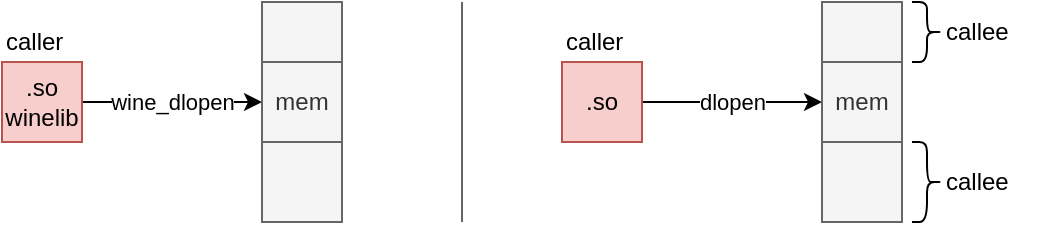 <mxfile version="10.8.0" type="device"><diagram id="uwjuxvyf4keDPu6lQFNv" name="Page-1"><mxGraphModel dx="793" dy="505" grid="1" gridSize="10" guides="1" tooltips="1" connect="1" arrows="1" fold="1" page="1" pageScale="1" pageWidth="827" pageHeight="1169" math="0" shadow="0"><root><mxCell id="0"/><mxCell id="1" parent="0"/><mxCell id="xvizX9TFchjdXOfDjYBR-3" value="wine_dlopen" style="edgeStyle=orthogonalEdgeStyle;rounded=0;orthogonalLoop=1;jettySize=auto;html=1;entryX=0;entryY=0.5;entryDx=0;entryDy=0;" edge="1" parent="1" source="xvizX9TFchjdXOfDjYBR-1" target="xvizX9TFchjdXOfDjYBR-2"><mxGeometry relative="1" as="geometry"/></mxCell><mxCell id="xvizX9TFchjdXOfDjYBR-1" value=".so winelib" style="rounded=0;whiteSpace=wrap;html=1;fillColor=#f8cecc;strokeColor=#b85450;" vertex="1" parent="1"><mxGeometry x="110" y="40" width="40" height="40" as="geometry"/></mxCell><mxCell id="xvizX9TFchjdXOfDjYBR-2" value="mem" style="rounded=0;whiteSpace=wrap;html=1;fillColor=#f5f5f5;strokeColor=#666666;fontColor=#333333;" vertex="1" parent="1"><mxGeometry x="240" y="40" width="40" height="40" as="geometry"/></mxCell><mxCell id="xvizX9TFchjdXOfDjYBR-4" value="" style="rounded=0;whiteSpace=wrap;html=1;fillColor=#f5f5f5;strokeColor=#666666;fontColor=#333333;" vertex="1" parent="1"><mxGeometry x="240" y="80" width="40" height="40" as="geometry"/></mxCell><mxCell id="xvizX9TFchjdXOfDjYBR-5" value="" style="rounded=0;whiteSpace=wrap;html=1;fillColor=#f5f5f5;strokeColor=#666666;fontColor=#333333;" vertex="1" parent="1"><mxGeometry x="240" y="10" width="40" height="30" as="geometry"/></mxCell><mxCell id="xvizX9TFchjdXOfDjYBR-6" value="" style="shape=curlyBracket;whiteSpace=wrap;html=1;rounded=1;rotation=-180;" vertex="1" parent="1"><mxGeometry x="565" y="10" width="15" height="30" as="geometry"/></mxCell><mxCell id="xvizX9TFchjdXOfDjYBR-7" value="&lt;span&gt;callee&lt;/span&gt;" style="text;html=1;resizable=0;points=[];autosize=1;align=left;verticalAlign=top;spacingTop=-4;" vertex="1" parent="1"><mxGeometry x="580" y="15" width="50" height="20" as="geometry"/></mxCell><mxCell id="xvizX9TFchjdXOfDjYBR-8" value="" style="shape=curlyBracket;whiteSpace=wrap;html=1;rounded=1;rotation=-180;" vertex="1" parent="1"><mxGeometry x="565" y="80" width="15" height="40" as="geometry"/></mxCell><mxCell id="xvizX9TFchjdXOfDjYBR-9" value="&lt;span&gt;callee&lt;/span&gt;" style="text;html=1;resizable=0;points=[];autosize=1;align=left;verticalAlign=top;spacingTop=-4;" vertex="1" parent="1"><mxGeometry x="580" y="90" width="50" height="20" as="geometry"/></mxCell><mxCell id="xvizX9TFchjdXOfDjYBR-10" value="caller" style="text;html=1;resizable=0;points=[];autosize=1;align=left;verticalAlign=top;spacingTop=-4;" vertex="1" parent="1"><mxGeometry x="110" y="20" width="40" height="20" as="geometry"/></mxCell><mxCell id="xvizX9TFchjdXOfDjYBR-11" value="dlopen" style="edgeStyle=orthogonalEdgeStyle;rounded=0;orthogonalLoop=1;jettySize=auto;html=1;entryX=0;entryY=0.5;entryDx=0;entryDy=0;" edge="1" source="xvizX9TFchjdXOfDjYBR-12" target="xvizX9TFchjdXOfDjYBR-13" parent="1"><mxGeometry relative="1" as="geometry"/></mxCell><mxCell id="xvizX9TFchjdXOfDjYBR-12" value=".so" style="rounded=0;whiteSpace=wrap;html=1;fillColor=#f8cecc;strokeColor=#b85450;" vertex="1" parent="1"><mxGeometry x="390" y="40" width="40" height="40" as="geometry"/></mxCell><mxCell id="xvizX9TFchjdXOfDjYBR-13" value="mem" style="rounded=0;whiteSpace=wrap;html=1;fillColor=#f5f5f5;strokeColor=#666666;fontColor=#333333;" vertex="1" parent="1"><mxGeometry x="520" y="40" width="40" height="40" as="geometry"/></mxCell><mxCell id="xvizX9TFchjdXOfDjYBR-14" value="" style="rounded=0;whiteSpace=wrap;html=1;fillColor=#f5f5f5;strokeColor=#666666;fontColor=#333333;" vertex="1" parent="1"><mxGeometry x="520" y="80" width="40" height="40" as="geometry"/></mxCell><mxCell id="xvizX9TFchjdXOfDjYBR-15" value="" style="rounded=0;whiteSpace=wrap;html=1;fillColor=#f5f5f5;strokeColor=#666666;fontColor=#333333;" vertex="1" parent="1"><mxGeometry x="520" y="10" width="40" height="30" as="geometry"/></mxCell><mxCell id="xvizX9TFchjdXOfDjYBR-18" value="caller" style="text;html=1;resizable=0;points=[];autosize=1;align=left;verticalAlign=top;spacingTop=-4;" vertex="1" parent="1"><mxGeometry x="390" y="20" width="40" height="20" as="geometry"/></mxCell><mxCell id="xvizX9TFchjdXOfDjYBR-19" value="" style="endArrow=none;html=1;fillColor=#f5f5f5;strokeColor=#666666;" edge="1" parent="1"><mxGeometry width="50" height="50" relative="1" as="geometry"><mxPoint x="340" y="120" as="sourcePoint"/><mxPoint x="340" y="10" as="targetPoint"/></mxGeometry></mxCell></root></mxGraphModel></diagram></mxfile>